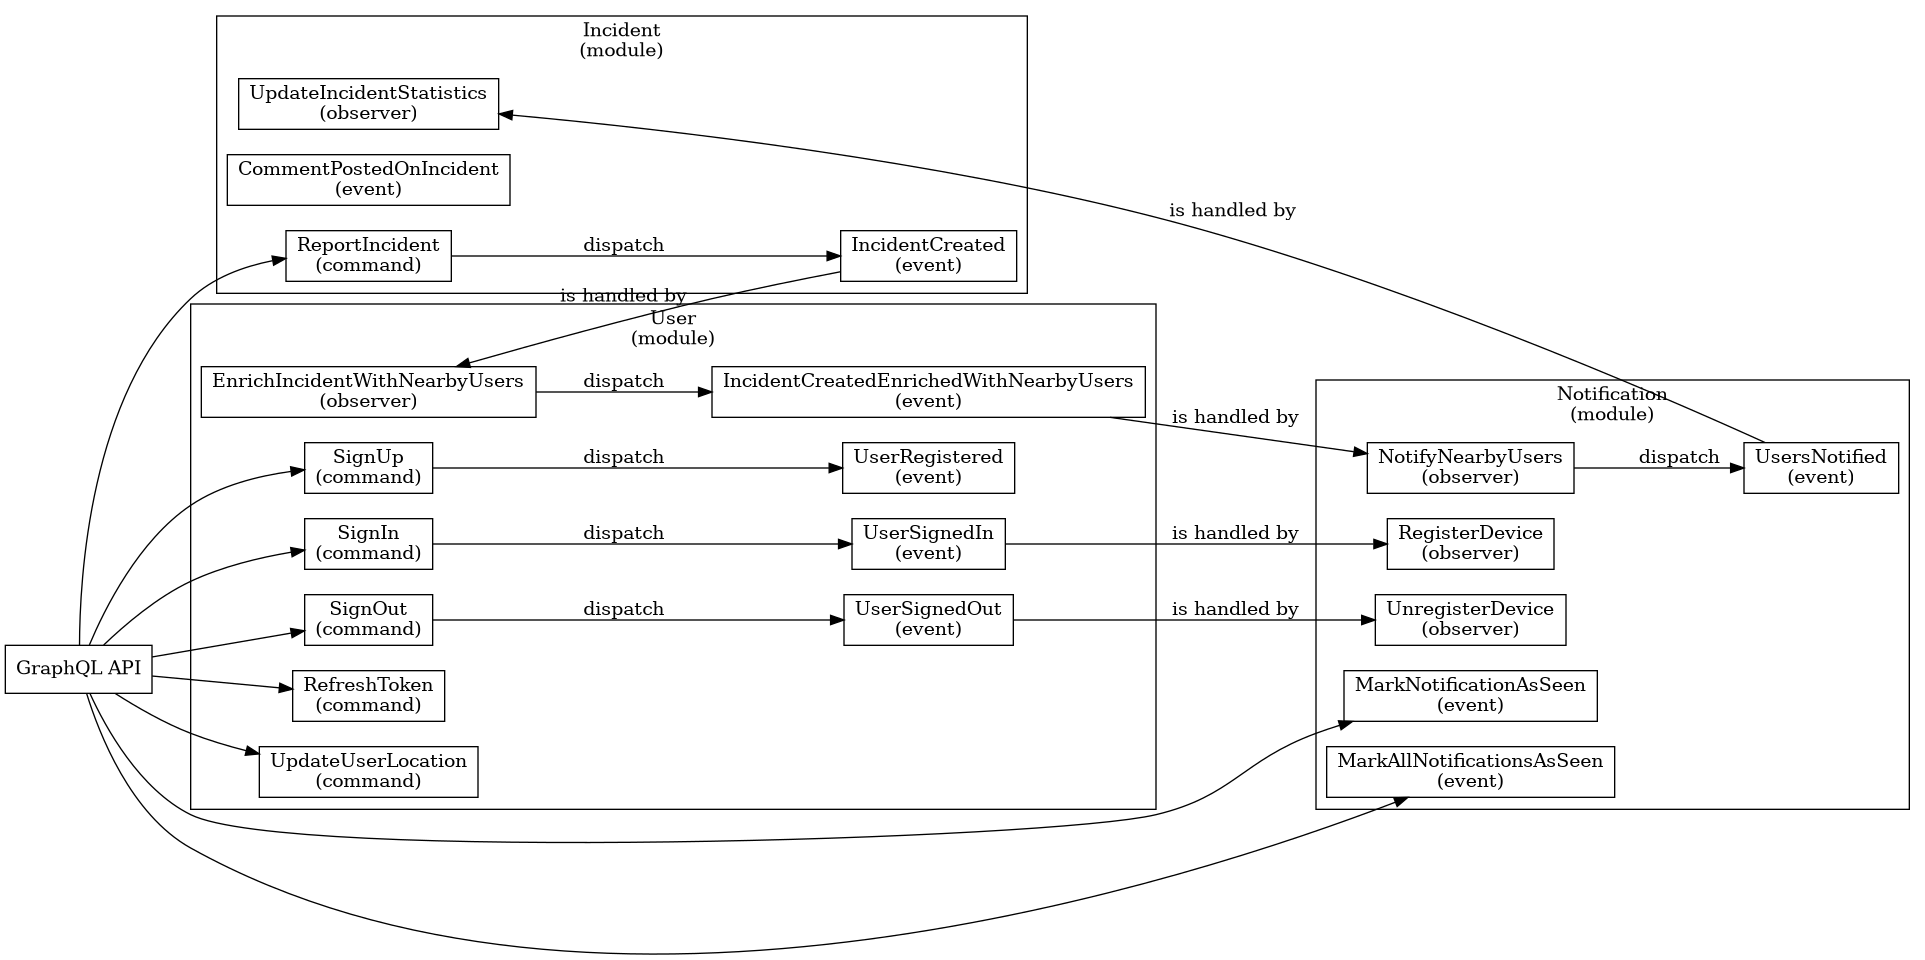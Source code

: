 @startuml graph-diagram-backend-high-level

digraph g {
  graph [ rankdir = "LR" ]
  node [ fontsize = "14" shape = "record" ]
  
  api [ label = "GraphQL API" ]

  subgraph cluster_0 {
    label = "Incident\n(module)"

    incident_command_ReportIncident [ label = "ReportIncident\n(command)" ]

    incident_event_IncidentCreated [ label = "IncidentCreated\n(event)" ]
    incident_event_CommentPostedOnIncident [ label = "CommentPostedOnIncident\n(event)" ]
    
    incident_observer_UpdateIncidentStatistics [ label = "UpdateIncidentStatistics\n(observer)" ]
  }

  subgraph cluster_1 {
    label = "User\n(module)"
    
    user_command_SignUp [ label = "SignUp\n(command)" ]
    user_command_SignIn [ label = "SignIn\n(command)" ]
    user_command_SignOut [ label = "SignOut\n(command)" ]
    user_command_RefreshToken [ label = "RefreshToken\n(command)" ]
    user_command_UpdateUserLocation [ label = "UpdateUserLocation\n(command)" ]
    
    user_event_IncidentCreatedEnrichedWithNearbyUsers [ label = "IncidentCreatedEnrichedWithNearbyUsers\n(event)" ]
    user_event_UserRegistered [ label = "UserRegistered\n(event)" ]
    user_event_UserSignedIn [ label = "UserSignedIn\n(event)" ]
    user_event_UserSignedOut [ label = "UserSignedOut\n(event)" ]

    ' // TODO it could be implemented in a Location module?
    user_observer_EnrichIncidentWithNearbyUsers [ label = "EnrichIncidentWithNearbyUsers\n(observer)" ]
  }

  subgraph cluster_2 {
    label = "Notification\n(module)"
    
    notification_command_MarkNotificationAsSeen [ label = "MarkNotificationAsSeen\n(event)" ]
    notification_command_MarkAllNotificationsAsSeen [ label = "MarkAllNotificationsAsSeen\n(event)" ]
    
    notification_event_UsersNotified [ label = "UsersNotified\n(event)" ]
    
    notification_observer_NotifyNearbyUsers [ label = "NotifyNearbyUsers\n(observer)" ]
    notification_observer_RegisterDevice [ label = "RegisterDevice\n(observer)" ]
    notification_observer_UnregisterDevice [ label = "UnregisterDevice\n(observer)" ]
  }

  incident_command_ReportIncident -> incident_event_IncidentCreated [ label = "dispatch" ]
  incident_event_IncidentCreated -> user_observer_EnrichIncidentWithNearbyUsers [ label = "is handled by" ]
  user_observer_EnrichIncidentWithNearbyUsers -> user_event_IncidentCreatedEnrichedWithNearbyUsers [ label = "dispatch"]
  user_event_IncidentCreatedEnrichedWithNearbyUsers -> notification_observer_NotifyNearbyUsers [ label = "is handled by"]
  notification_observer_NotifyNearbyUsers -> notification_event_UsersNotified [ label = "dispatch" ]
  notification_event_UsersNotified -> incident_observer_UpdateIncidentStatistics [ label = "is handled by "]

  user_event_UserSignedIn -> notification_observer_RegisterDevice [ label = "is handled by"]
  user_event_UserSignedOut -> notification_observer_UnregisterDevice [ label = "is handled by"]

  user_command_SignUp -> user_event_UserRegistered [ label = "dispatch" ]
  user_command_SignIn -> user_event_UserSignedIn [ label = "dispatch" ]
  user_command_SignOut -> user_event_UserSignedOut [ label = "dispatch" ]

  api -> user_command_UpdateUserLocation
  api -> notification_command_MarkNotificationAsSeen
  api -> notification_command_MarkAllNotificationsAsSeen
  api -> incident_command_ReportIncident
  api -> user_command_SignUp
  api -> user_command_SignIn
  api -> user_command_SignOut
  api -> user_command_RefreshToken
}


@enduml
